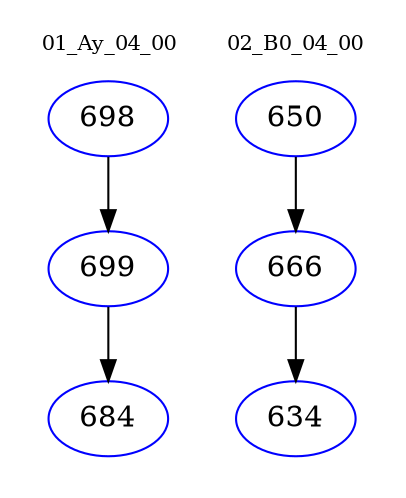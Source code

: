 digraph{
subgraph cluster_0 {
color = white
label = "01_Ay_04_00";
fontsize=10;
T0_698 [label="698", color="blue"]
T0_698 -> T0_699 [color="black"]
T0_699 [label="699", color="blue"]
T0_699 -> T0_684 [color="black"]
T0_684 [label="684", color="blue"]
}
subgraph cluster_1 {
color = white
label = "02_B0_04_00";
fontsize=10;
T1_650 [label="650", color="blue"]
T1_650 -> T1_666 [color="black"]
T1_666 [label="666", color="blue"]
T1_666 -> T1_634 [color="black"]
T1_634 [label="634", color="blue"]
}
}
